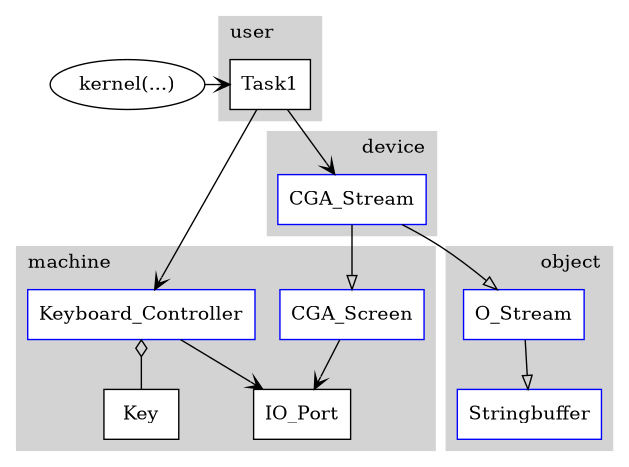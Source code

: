  
  digraph task1 {
    size="4.2,4.2";
    node [shape=box, style="solid,filled", fillcolor=white];
    
    kernelF [label="kernel(...)", shape=oval, URL="\ref kernel"];
    
    subgraph cluster_subuser {
      rank="source";
      style=filled;
      color=lightgray;
      label = "user";
      labeljust=l;
      task1C [label="Task1", URL="\ref Task1"];
    }
    
    subgraph cluster_subdevice {
      style=filled;
      color=lightgray;
      label = "device";
      labeljust=r;
      cgastrC [label="CGA_Stream", URL="\ref CGA_Stream", color=blue];
    }
    
    subgraph cluster_submachine {
      style=filled;
      color=lightgray;
      label = "machine";
      labeljust=l;
      keyctrlC [label="Keyboard_Controller", URL="\ref Keyboard_Controller", color=blue];
      cgascrC [label="CGA_Screen", URL="\ref CGA_Screen", color=blue];
      ioportC [label="IO_Port", URL="\ref IO_Port"];
      keyC [label="Key", URL="\ref Key"];
      {rank=max; keyC;}
      keyctrlC -> ioportC [arrowhead="open"];
      cgascrC -> ioportC [arrowhead="open"];
      keyC -> keyctrlC [arrowhead="ediamond"];
    }
    
    subgraph cluster_subobject {
      style=filled;
      color=lightgray;
      label = "object";
      labeljust=r;
      ostrC [label="O_Stream", URL="\ref O_Stream", color=blue];
      strbufC [label="Stringbuffer", URL="\ref Stringbuffer", color=blue];
      ostrC -> strbufC [arrowhead="empty"];
    }
    
    kernelF -> task1C [arrowhead="open", constraint=false];
    task1C -> cgastrC [arrowhead="open"];
    task1C -> keyctrlC [arrowhead="open"];
    cgastrC -> cgascrC [arrowhead="empty"];
    cgastrC -> ostrC [arrowhead="empty"];
  }
